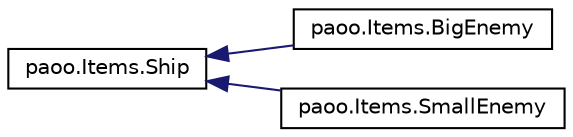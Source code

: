 digraph "Graphical Class Hierarchy"
{
 // LATEX_PDF_SIZE
  edge [fontname="Helvetica",fontsize="10",labelfontname="Helvetica",labelfontsize="10"];
  node [fontname="Helvetica",fontsize="10",shape=record];
  rankdir="LR";
  Node0 [label="paoo.Items.Ship",height=0.2,width=0.4,color="black", fillcolor="white", style="filled",URL="$classpaoo_1_1_items_1_1_ship.html",tooltip=" "];
  Node0 -> Node1 [dir="back",color="midnightblue",fontsize="10",style="solid",fontname="Helvetica"];
  Node1 [label="paoo.Items.BigEnemy",height=0.2,width=0.4,color="black", fillcolor="white", style="filled",URL="$classpaoo_1_1_items_1_1_big_enemy.html",tooltip=" "];
  Node0 -> Node2 [dir="back",color="midnightblue",fontsize="10",style="solid",fontname="Helvetica"];
  Node2 [label="paoo.Items.SmallEnemy",height=0.2,width=0.4,color="black", fillcolor="white", style="filled",URL="$classpaoo_1_1_items_1_1_small_enemy.html",tooltip=" "];
}
